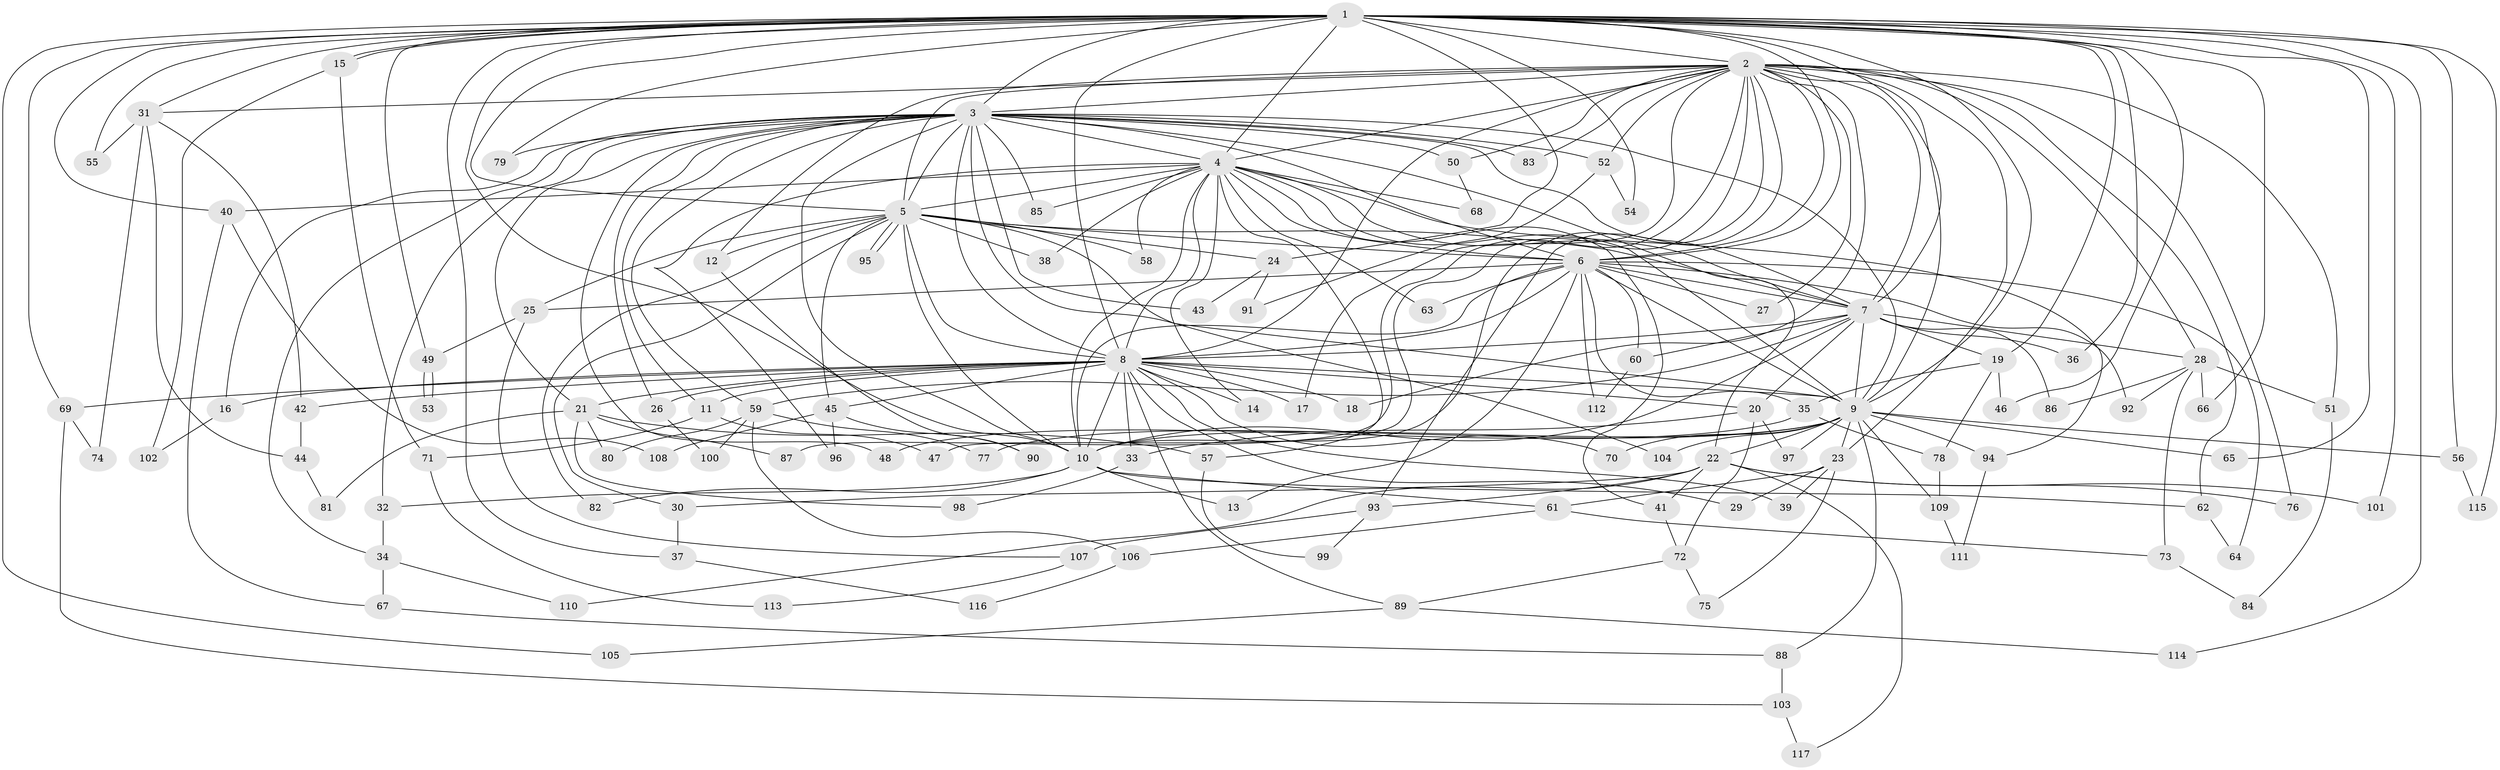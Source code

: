 // Generated by graph-tools (version 1.1) at 2025/11/02/27/25 16:11:08]
// undirected, 117 vertices, 259 edges
graph export_dot {
graph [start="1"]
  node [color=gray90,style=filled];
  1;
  2;
  3;
  4;
  5;
  6;
  7;
  8;
  9;
  10;
  11;
  12;
  13;
  14;
  15;
  16;
  17;
  18;
  19;
  20;
  21;
  22;
  23;
  24;
  25;
  26;
  27;
  28;
  29;
  30;
  31;
  32;
  33;
  34;
  35;
  36;
  37;
  38;
  39;
  40;
  41;
  42;
  43;
  44;
  45;
  46;
  47;
  48;
  49;
  50;
  51;
  52;
  53;
  54;
  55;
  56;
  57;
  58;
  59;
  60;
  61;
  62;
  63;
  64;
  65;
  66;
  67;
  68;
  69;
  70;
  71;
  72;
  73;
  74;
  75;
  76;
  77;
  78;
  79;
  80;
  81;
  82;
  83;
  84;
  85;
  86;
  87;
  88;
  89;
  90;
  91;
  92;
  93;
  94;
  95;
  96;
  97;
  98;
  99;
  100;
  101;
  102;
  103;
  104;
  105;
  106;
  107;
  108;
  109;
  110;
  111;
  112;
  113;
  114;
  115;
  116;
  117;
  1 -- 2;
  1 -- 3;
  1 -- 4;
  1 -- 5;
  1 -- 6;
  1 -- 7;
  1 -- 8;
  1 -- 9;
  1 -- 10;
  1 -- 15;
  1 -- 15;
  1 -- 19;
  1 -- 24;
  1 -- 31;
  1 -- 36;
  1 -- 37;
  1 -- 40;
  1 -- 46;
  1 -- 49;
  1 -- 54;
  1 -- 55;
  1 -- 56;
  1 -- 65;
  1 -- 66;
  1 -- 69;
  1 -- 79;
  1 -- 101;
  1 -- 105;
  1 -- 114;
  1 -- 115;
  2 -- 3;
  2 -- 4;
  2 -- 5;
  2 -- 6;
  2 -- 7;
  2 -- 8;
  2 -- 9;
  2 -- 10;
  2 -- 12;
  2 -- 17;
  2 -- 18;
  2 -- 23;
  2 -- 27;
  2 -- 28;
  2 -- 31;
  2 -- 47;
  2 -- 50;
  2 -- 51;
  2 -- 52;
  2 -- 62;
  2 -- 76;
  2 -- 83;
  2 -- 87;
  2 -- 93;
  3 -- 4;
  3 -- 5;
  3 -- 6;
  3 -- 7;
  3 -- 8;
  3 -- 9;
  3 -- 10;
  3 -- 11;
  3 -- 16;
  3 -- 21;
  3 -- 22;
  3 -- 26;
  3 -- 32;
  3 -- 34;
  3 -- 43;
  3 -- 48;
  3 -- 50;
  3 -- 52;
  3 -- 59;
  3 -- 79;
  3 -- 83;
  3 -- 85;
  3 -- 104;
  4 -- 5;
  4 -- 6;
  4 -- 7;
  4 -- 8;
  4 -- 9;
  4 -- 10;
  4 -- 14;
  4 -- 38;
  4 -- 40;
  4 -- 41;
  4 -- 57;
  4 -- 58;
  4 -- 63;
  4 -- 68;
  4 -- 85;
  4 -- 94;
  4 -- 96;
  5 -- 6;
  5 -- 7;
  5 -- 8;
  5 -- 9;
  5 -- 10;
  5 -- 12;
  5 -- 24;
  5 -- 25;
  5 -- 30;
  5 -- 38;
  5 -- 45;
  5 -- 58;
  5 -- 82;
  5 -- 95;
  5 -- 95;
  6 -- 7;
  6 -- 8;
  6 -- 9;
  6 -- 10;
  6 -- 13;
  6 -- 25;
  6 -- 27;
  6 -- 35;
  6 -- 60;
  6 -- 63;
  6 -- 64;
  6 -- 92;
  6 -- 112;
  7 -- 8;
  7 -- 9;
  7 -- 10;
  7 -- 19;
  7 -- 20;
  7 -- 28;
  7 -- 36;
  7 -- 59;
  7 -- 60;
  7 -- 86;
  8 -- 9;
  8 -- 10;
  8 -- 11;
  8 -- 14;
  8 -- 16;
  8 -- 17;
  8 -- 18;
  8 -- 20;
  8 -- 21;
  8 -- 26;
  8 -- 29;
  8 -- 33;
  8 -- 39;
  8 -- 42;
  8 -- 45;
  8 -- 69;
  8 -- 70;
  8 -- 89;
  9 -- 10;
  9 -- 22;
  9 -- 23;
  9 -- 56;
  9 -- 65;
  9 -- 70;
  9 -- 77;
  9 -- 88;
  9 -- 94;
  9 -- 97;
  9 -- 104;
  9 -- 109;
  10 -- 13;
  10 -- 32;
  10 -- 61;
  10 -- 62;
  10 -- 82;
  11 -- 47;
  11 -- 71;
  12 -- 90;
  15 -- 71;
  15 -- 102;
  16 -- 102;
  19 -- 35;
  19 -- 46;
  19 -- 78;
  20 -- 33;
  20 -- 72;
  20 -- 97;
  21 -- 57;
  21 -- 80;
  21 -- 81;
  21 -- 87;
  21 -- 98;
  22 -- 30;
  22 -- 41;
  22 -- 76;
  22 -- 93;
  22 -- 101;
  22 -- 110;
  22 -- 117;
  23 -- 29;
  23 -- 39;
  23 -- 61;
  23 -- 75;
  24 -- 43;
  24 -- 91;
  25 -- 49;
  25 -- 107;
  26 -- 100;
  28 -- 51;
  28 -- 66;
  28 -- 73;
  28 -- 86;
  28 -- 92;
  30 -- 37;
  31 -- 42;
  31 -- 44;
  31 -- 55;
  31 -- 74;
  32 -- 34;
  33 -- 98;
  34 -- 67;
  34 -- 110;
  35 -- 48;
  35 -- 78;
  37 -- 116;
  40 -- 67;
  40 -- 108;
  41 -- 72;
  42 -- 44;
  44 -- 81;
  45 -- 90;
  45 -- 96;
  45 -- 108;
  49 -- 53;
  49 -- 53;
  50 -- 68;
  51 -- 84;
  52 -- 54;
  52 -- 91;
  56 -- 115;
  57 -- 99;
  59 -- 77;
  59 -- 80;
  59 -- 100;
  59 -- 106;
  60 -- 112;
  61 -- 73;
  61 -- 106;
  62 -- 64;
  67 -- 88;
  69 -- 74;
  69 -- 103;
  71 -- 113;
  72 -- 75;
  72 -- 89;
  73 -- 84;
  78 -- 109;
  88 -- 103;
  89 -- 105;
  89 -- 114;
  93 -- 99;
  93 -- 107;
  94 -- 111;
  103 -- 117;
  106 -- 116;
  107 -- 113;
  109 -- 111;
}
